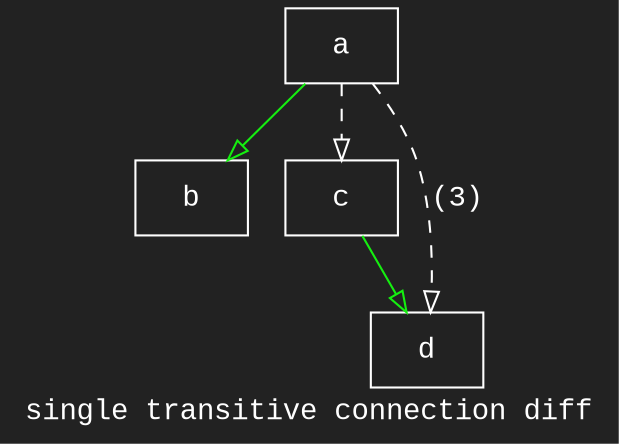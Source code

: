 digraph D {
    label="single transitive connection diff";
    bgcolor="#222222";
    fontcolor="#ffffff";
    fontname="Courier New";
    
    node1 [color="#ffffff",fontcolor="#ffffff",fontname="Courier New",shape="rectangle",label="a"]
    
    node2 [color="#ffffff",fontcolor="#ffffff",fontname="Courier New",shape="rectangle",label="b"]
    
    node3 [color="#ffffff",fontcolor="#ffffff",fontname="Courier New",shape="rectangle",label="c"]
    
    node4 [color="#ffffff",fontcolor="#ffffff",fontname="Courier New",shape="rectangle",label="d"]
    
    node1 -> node2 [arrowhead="empty",color="#15ef10",]
    node1 -> node3 [arrowhead="empty",color="#ffffff",style="dashed",]
    node1 -> node4 [arrowhead="empty",color="#ffffff",fontcolor="#ffffff",fontname="Courier New",label="(3)",style="dashed",]
    node3 -> node4 [arrowhead="empty",color="#15ef10",]
}

